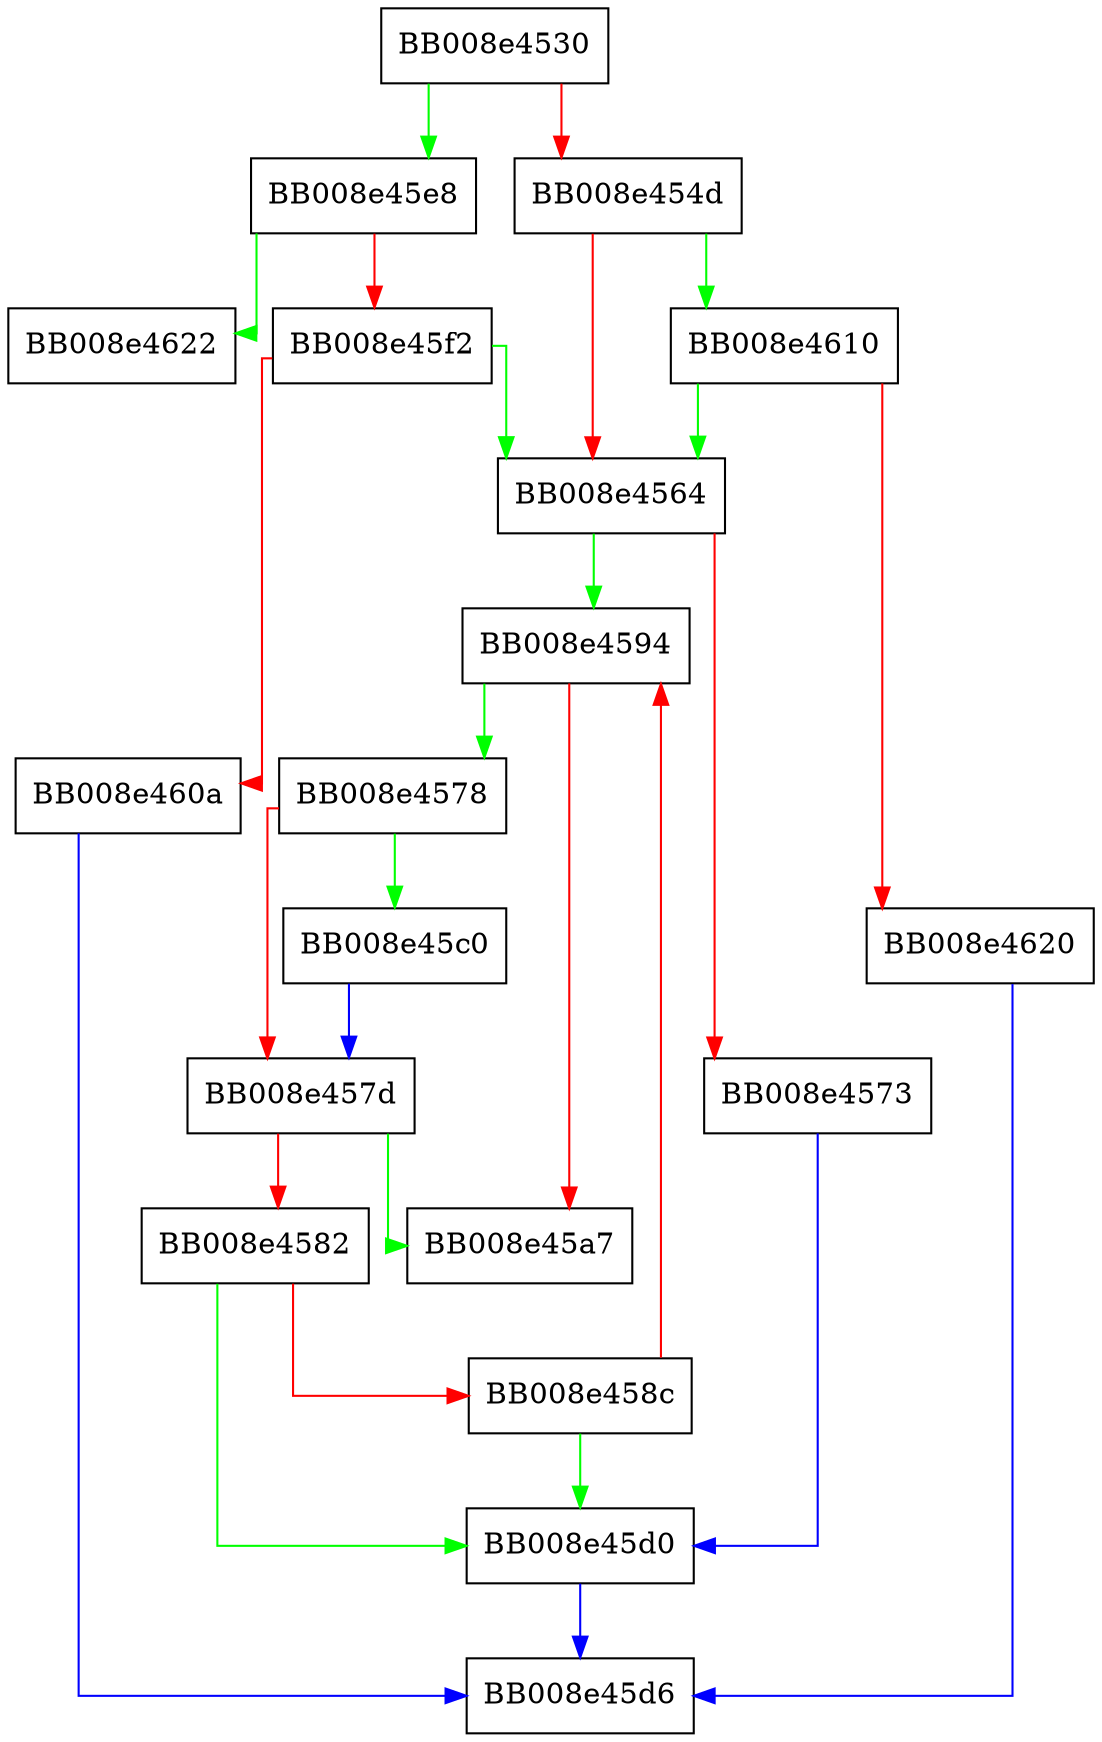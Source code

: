 digraph __nss_next2 {
  node [shape="box"];
  graph [splines=ortho];
  BB008e4530 -> BB008e45e8 [color="green"];
  BB008e4530 -> BB008e454d [color="red"];
  BB008e454d -> BB008e4610 [color="green"];
  BB008e454d -> BB008e4564 [color="red"];
  BB008e4564 -> BB008e4594 [color="green"];
  BB008e4564 -> BB008e4573 [color="red"];
  BB008e4573 -> BB008e45d0 [color="blue"];
  BB008e4578 -> BB008e45c0 [color="green"];
  BB008e4578 -> BB008e457d [color="red"];
  BB008e457d -> BB008e45a7 [color="green"];
  BB008e457d -> BB008e4582 [color="red"];
  BB008e4582 -> BB008e45d0 [color="green"];
  BB008e4582 -> BB008e458c [color="red"];
  BB008e458c -> BB008e45d0 [color="green"];
  BB008e458c -> BB008e4594 [color="red"];
  BB008e4594 -> BB008e4578 [color="green"];
  BB008e4594 -> BB008e45a7 [color="red"];
  BB008e45c0 -> BB008e457d [color="blue"];
  BB008e45d0 -> BB008e45d6 [color="blue"];
  BB008e45e8 -> BB008e4622 [color="green"];
  BB008e45e8 -> BB008e45f2 [color="red"];
  BB008e45f2 -> BB008e4564 [color="green"];
  BB008e45f2 -> BB008e460a [color="red"];
  BB008e460a -> BB008e45d6 [color="blue"];
  BB008e4610 -> BB008e4564 [color="green"];
  BB008e4610 -> BB008e4620 [color="red"];
  BB008e4620 -> BB008e45d6 [color="blue"];
}
